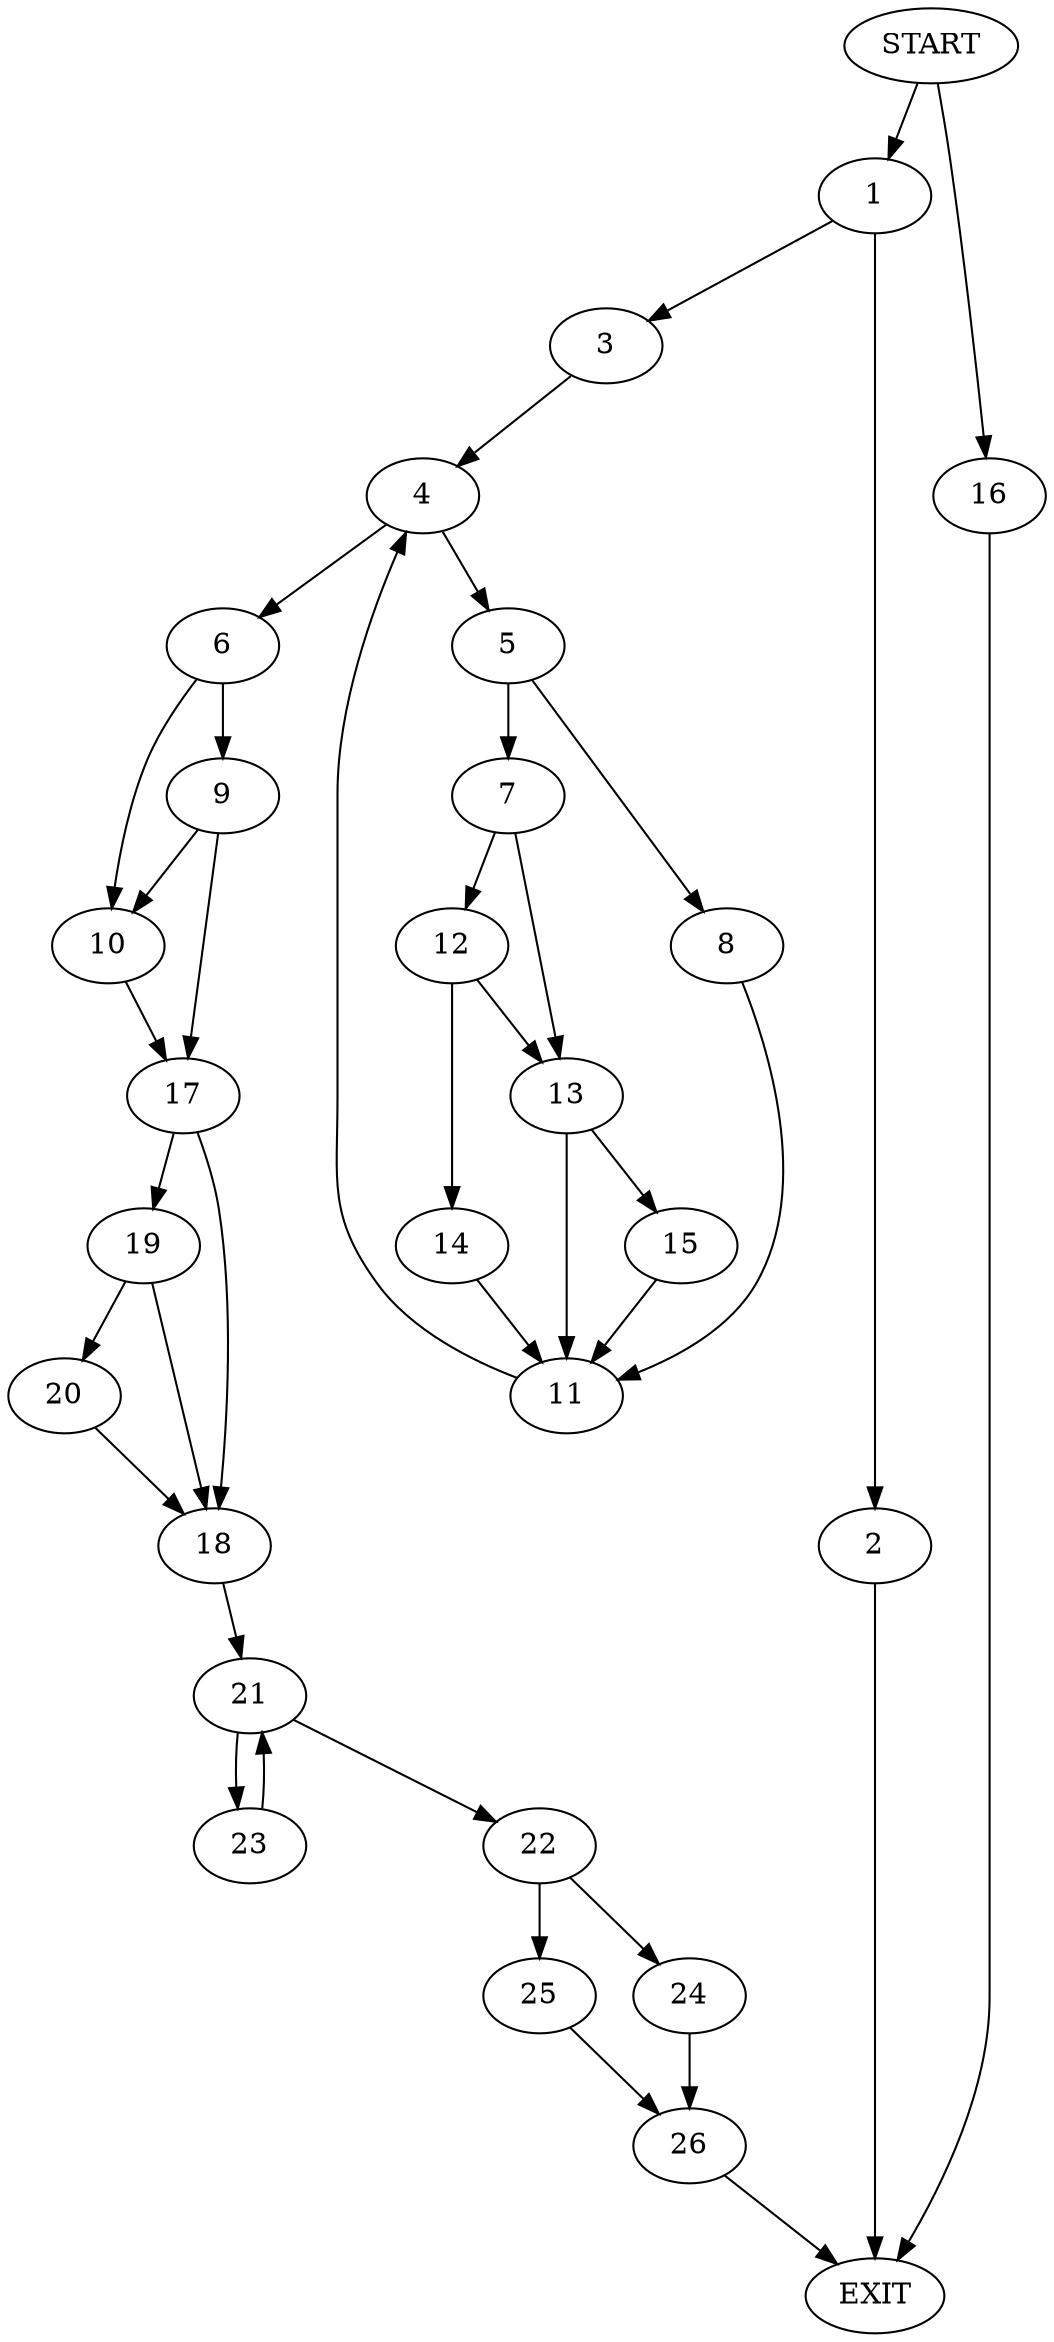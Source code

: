 digraph {
0 [label="START"]
27 [label="EXIT"]
0 -> 1
1 -> 2
1 -> 3
2 -> 27
3 -> 4
4 -> 5
4 -> 6
5 -> 7
5 -> 8
6 -> 9
6 -> 10
8 -> 11
7 -> 12
7 -> 13
11 -> 4
12 -> 14
12 -> 13
13 -> 15
13 -> 11
14 -> 11
15 -> 11
0 -> 16
16 -> 27
10 -> 17
9 -> 17
9 -> 10
17 -> 18
17 -> 19
19 -> 18
19 -> 20
18 -> 21
20 -> 18
21 -> 22
21 -> 23
23 -> 21
22 -> 24
22 -> 25
25 -> 26
24 -> 26
26 -> 27
}

